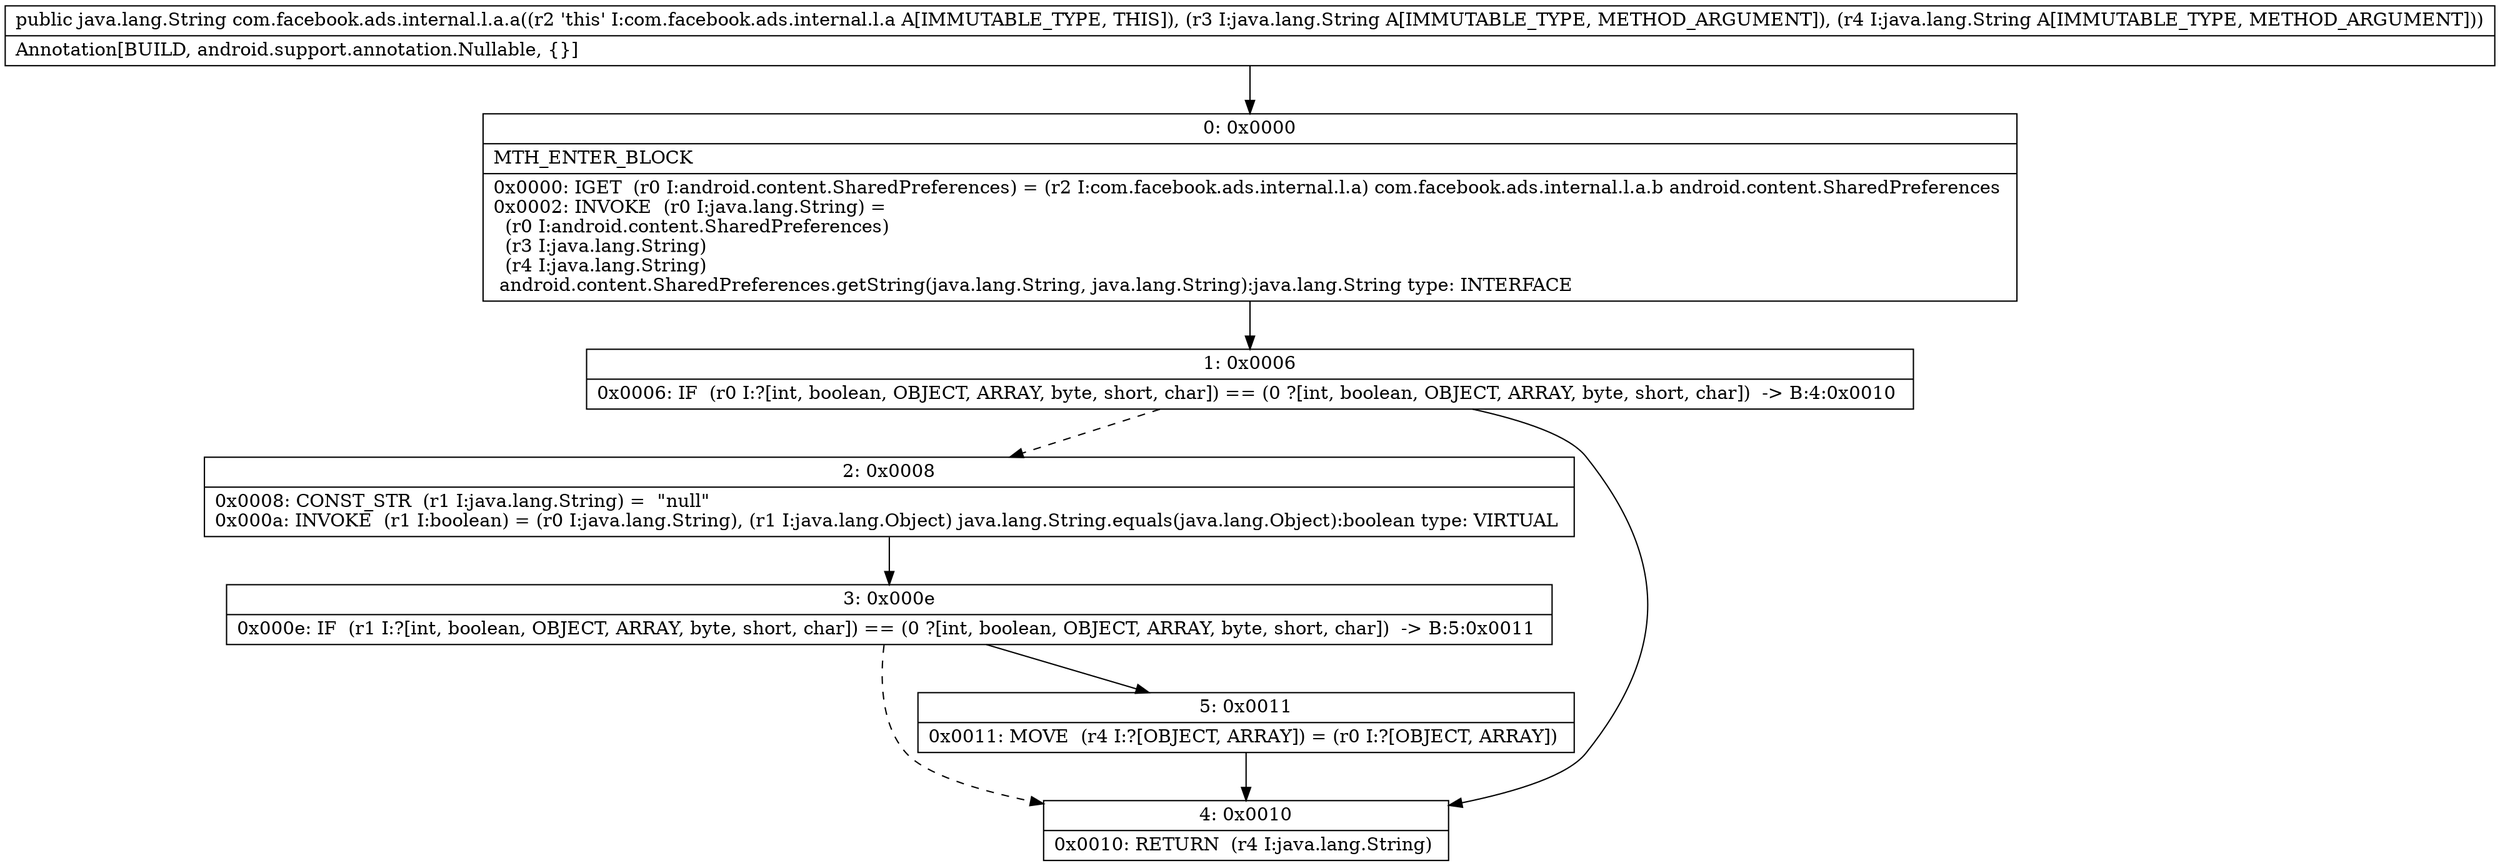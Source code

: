 digraph "CFG forcom.facebook.ads.internal.l.a.a(Ljava\/lang\/String;Ljava\/lang\/String;)Ljava\/lang\/String;" {
Node_0 [shape=record,label="{0\:\ 0x0000|MTH_ENTER_BLOCK\l|0x0000: IGET  (r0 I:android.content.SharedPreferences) = (r2 I:com.facebook.ads.internal.l.a) com.facebook.ads.internal.l.a.b android.content.SharedPreferences \l0x0002: INVOKE  (r0 I:java.lang.String) = \l  (r0 I:android.content.SharedPreferences)\l  (r3 I:java.lang.String)\l  (r4 I:java.lang.String)\l android.content.SharedPreferences.getString(java.lang.String, java.lang.String):java.lang.String type: INTERFACE \l}"];
Node_1 [shape=record,label="{1\:\ 0x0006|0x0006: IF  (r0 I:?[int, boolean, OBJECT, ARRAY, byte, short, char]) == (0 ?[int, boolean, OBJECT, ARRAY, byte, short, char])  \-\> B:4:0x0010 \l}"];
Node_2 [shape=record,label="{2\:\ 0x0008|0x0008: CONST_STR  (r1 I:java.lang.String) =  \"null\" \l0x000a: INVOKE  (r1 I:boolean) = (r0 I:java.lang.String), (r1 I:java.lang.Object) java.lang.String.equals(java.lang.Object):boolean type: VIRTUAL \l}"];
Node_3 [shape=record,label="{3\:\ 0x000e|0x000e: IF  (r1 I:?[int, boolean, OBJECT, ARRAY, byte, short, char]) == (0 ?[int, boolean, OBJECT, ARRAY, byte, short, char])  \-\> B:5:0x0011 \l}"];
Node_4 [shape=record,label="{4\:\ 0x0010|0x0010: RETURN  (r4 I:java.lang.String) \l}"];
Node_5 [shape=record,label="{5\:\ 0x0011|0x0011: MOVE  (r4 I:?[OBJECT, ARRAY]) = (r0 I:?[OBJECT, ARRAY]) \l}"];
MethodNode[shape=record,label="{public java.lang.String com.facebook.ads.internal.l.a.a((r2 'this' I:com.facebook.ads.internal.l.a A[IMMUTABLE_TYPE, THIS]), (r3 I:java.lang.String A[IMMUTABLE_TYPE, METHOD_ARGUMENT]), (r4 I:java.lang.String A[IMMUTABLE_TYPE, METHOD_ARGUMENT]))  | Annotation[BUILD, android.support.annotation.Nullable, \{\}]\l}"];
MethodNode -> Node_0;
Node_0 -> Node_1;
Node_1 -> Node_2[style=dashed];
Node_1 -> Node_4;
Node_2 -> Node_3;
Node_3 -> Node_4[style=dashed];
Node_3 -> Node_5;
Node_5 -> Node_4;
}

